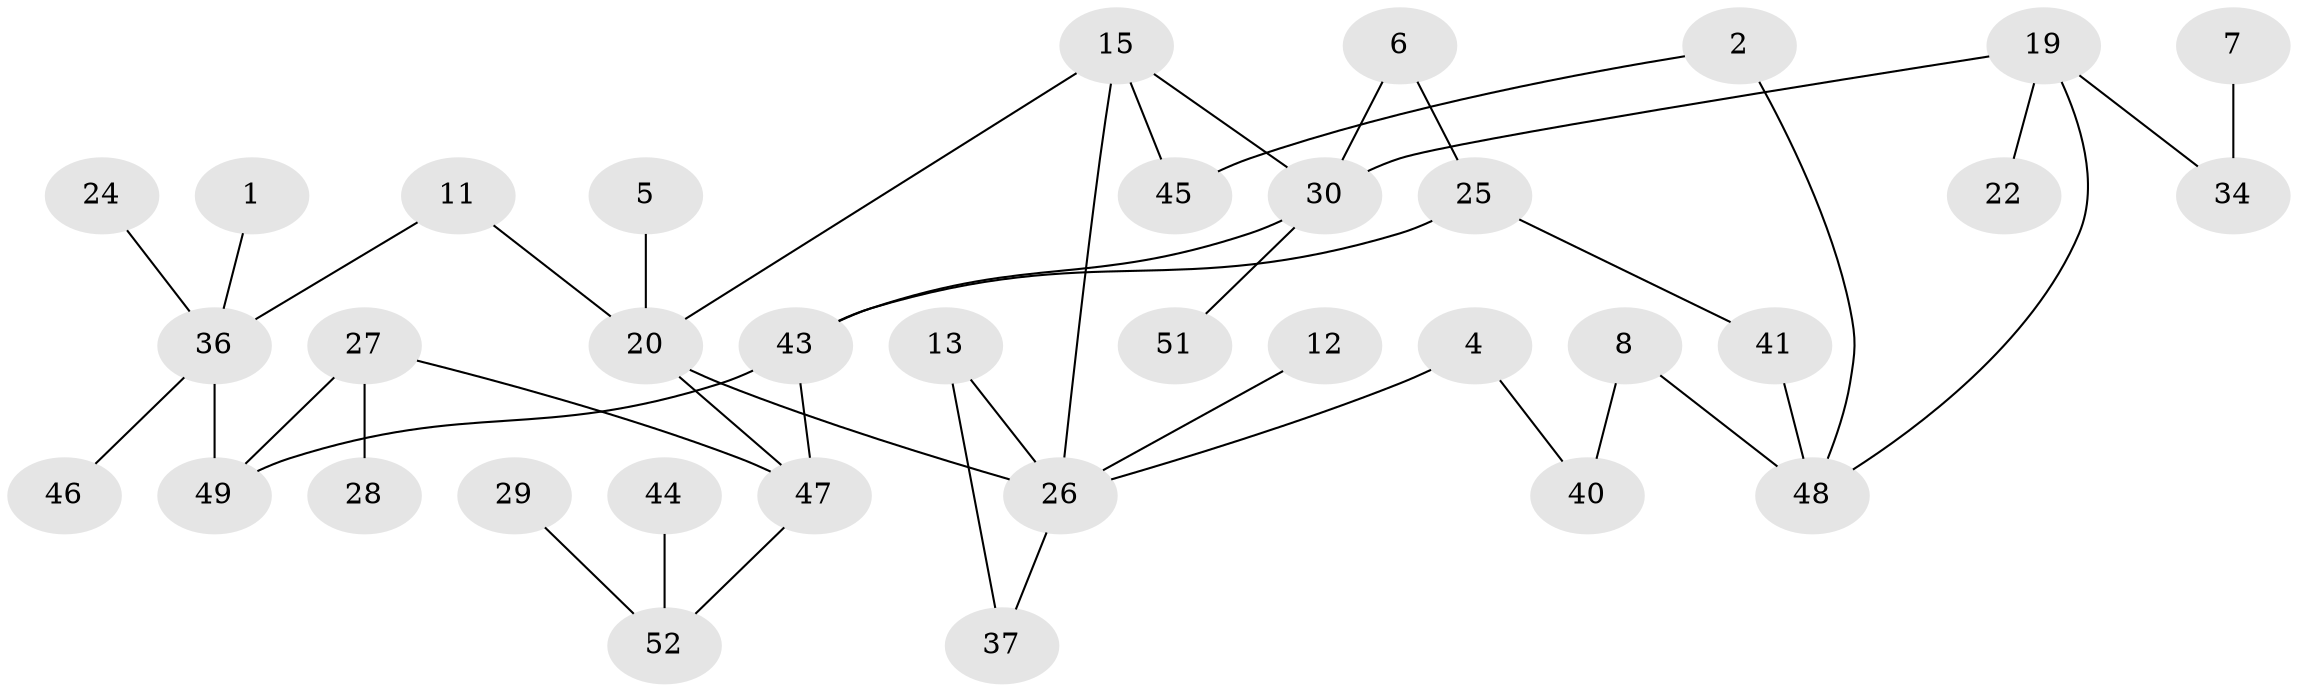 // original degree distribution, {2: 0.3137254901960784, 6: 0.00980392156862745, 1: 0.2647058823529412, 3: 0.1568627450980392, 5: 0.029411764705882353, 0: 0.1568627450980392, 4: 0.049019607843137254, 7: 0.0196078431372549}
// Generated by graph-tools (version 1.1) at 2025/35/03/04/25 23:35:51]
// undirected, 35 vertices, 43 edges
graph export_dot {
  node [color=gray90,style=filled];
  1;
  2;
  4;
  5;
  6;
  7;
  8;
  11;
  12;
  13;
  15;
  19;
  20;
  22;
  24;
  25;
  26;
  27;
  28;
  29;
  30;
  34;
  36;
  37;
  40;
  41;
  43;
  44;
  45;
  46;
  47;
  48;
  49;
  51;
  52;
  1 -- 36 [weight=1.0];
  2 -- 45 [weight=1.0];
  2 -- 48 [weight=1.0];
  4 -- 26 [weight=1.0];
  4 -- 40 [weight=1.0];
  5 -- 20 [weight=1.0];
  6 -- 25 [weight=1.0];
  6 -- 30 [weight=1.0];
  7 -- 34 [weight=1.0];
  8 -- 40 [weight=1.0];
  8 -- 48 [weight=1.0];
  11 -- 20 [weight=1.0];
  11 -- 36 [weight=1.0];
  12 -- 26 [weight=1.0];
  13 -- 26 [weight=1.0];
  13 -- 37 [weight=1.0];
  15 -- 20 [weight=1.0];
  15 -- 26 [weight=1.0];
  15 -- 30 [weight=1.0];
  15 -- 45 [weight=1.0];
  19 -- 22 [weight=1.0];
  19 -- 30 [weight=1.0];
  19 -- 34 [weight=1.0];
  19 -- 48 [weight=1.0];
  20 -- 26 [weight=2.0];
  20 -- 47 [weight=1.0];
  24 -- 36 [weight=1.0];
  25 -- 41 [weight=1.0];
  25 -- 43 [weight=1.0];
  26 -- 37 [weight=1.0];
  27 -- 28 [weight=1.0];
  27 -- 47 [weight=1.0];
  27 -- 49 [weight=1.0];
  29 -- 52 [weight=1.0];
  30 -- 43 [weight=1.0];
  30 -- 51 [weight=1.0];
  36 -- 46 [weight=1.0];
  36 -- 49 [weight=1.0];
  41 -- 48 [weight=1.0];
  43 -- 47 [weight=1.0];
  43 -- 49 [weight=1.0];
  44 -- 52 [weight=1.0];
  47 -- 52 [weight=1.0];
}
